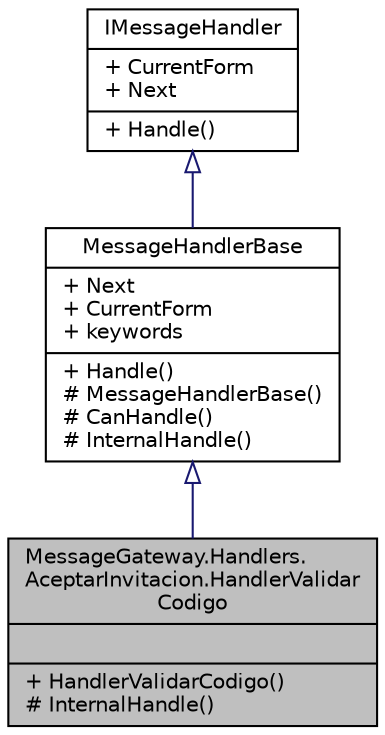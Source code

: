 digraph "MessageGateway.Handlers.AceptarInvitacion.HandlerValidarCodigo"
{
 // INTERACTIVE_SVG=YES
 // LATEX_PDF_SIZE
  edge [fontname="Helvetica",fontsize="10",labelfontname="Helvetica",labelfontsize="10"];
  node [fontname="Helvetica",fontsize="10",shape=record];
  Node1 [label="{MessageGateway.Handlers.\lAceptarInvitacion.HandlerValidar\lCodigo\n||+ HandlerValidarCodigo()\l# InternalHandle()\l}",height=0.2,width=0.4,color="black", fillcolor="grey75", style="filled", fontcolor="black",tooltip="Handler que tomara un token y revisara en base de datos si es valido."];
  Node2 -> Node1 [dir="back",color="midnightblue",fontsize="10",style="solid",arrowtail="onormal",fontname="Helvetica"];
  Node2 [label="{MessageHandlerBase\n|+ Next\l+ CurrentForm\l+ keywords\l|+ Handle()\l# MessageHandlerBase()\l# CanHandle()\l# InternalHandle()\l}",height=0.2,width=0.4,color="black", fillcolor="white", style="filled",URL="$classMessageGateway_1_1Handlers_1_1MessageHandlerBase.html",tooltip="Superclase a todos los handlers."];
  Node3 -> Node2 [dir="back",color="midnightblue",fontsize="10",style="solid",arrowtail="onormal",fontname="Helvetica"];
  Node3 [label="{IMessageHandler\n|+ CurrentForm\l+ Next\l|+ Handle()\l}",height=0.2,width=0.4,color="black", fillcolor="white", style="filled",URL="$interfaceMessageGateway_1_1Handlers_1_1IMessageHandler.html",tooltip="Interfaz que engloba a los handlers y sus metodos y propiedades basicos."];
}
